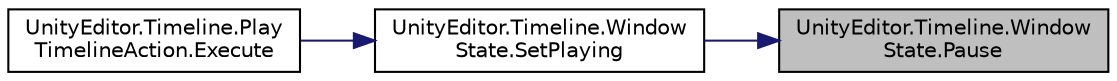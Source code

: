 digraph "UnityEditor.Timeline.WindowState.Pause"
{
 // LATEX_PDF_SIZE
  edge [fontname="Helvetica",fontsize="10",labelfontname="Helvetica",labelfontsize="10"];
  node [fontname="Helvetica",fontsize="10",shape=record];
  rankdir="RL";
  Node1 [label="UnityEditor.Timeline.Window\lState.Pause",height=0.2,width=0.4,color="black", fillcolor="grey75", style="filled", fontcolor="black",tooltip=" "];
  Node1 -> Node2 [dir="back",color="midnightblue",fontsize="10",style="solid",fontname="Helvetica"];
  Node2 [label="UnityEditor.Timeline.Window\lState.SetPlaying",height=0.2,width=0.4,color="black", fillcolor="white", style="filled",URL="$class_unity_editor_1_1_timeline_1_1_window_state.html#a2a0854f3b0a2f92f741dde7cfeb024b8",tooltip=" "];
  Node2 -> Node3 [dir="back",color="midnightblue",fontsize="10",style="solid",fontname="Helvetica"];
  Node3 [label="UnityEditor.Timeline.Play\lTimelineAction.Execute",height=0.2,width=0.4,color="black", fillcolor="white", style="filled",URL="$class_unity_editor_1_1_timeline_1_1_play_timeline_action.html#a515a6ef525f5fd3b4f0169275f0b3ae5",tooltip=" "];
}

